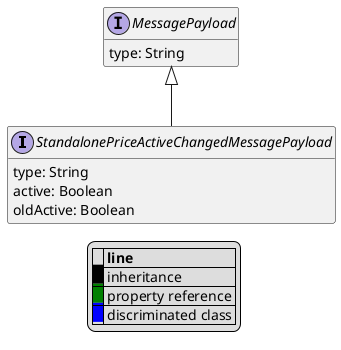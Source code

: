 @startuml

hide empty fields
hide empty methods
legend
|= |= line |
|<back:black>   </back>| inheritance |
|<back:green>   </back>| property reference |
|<back:blue>   </back>| discriminated class |
endlegend
interface StandalonePriceActiveChangedMessagePayload [[StandalonePriceActiveChangedMessagePayload.svg]] extends MessagePayload {
    type: String
    active: Boolean
    oldActive: Boolean
}
interface MessagePayload [[MessagePayload.svg]]  {
    type: String
}





@enduml
